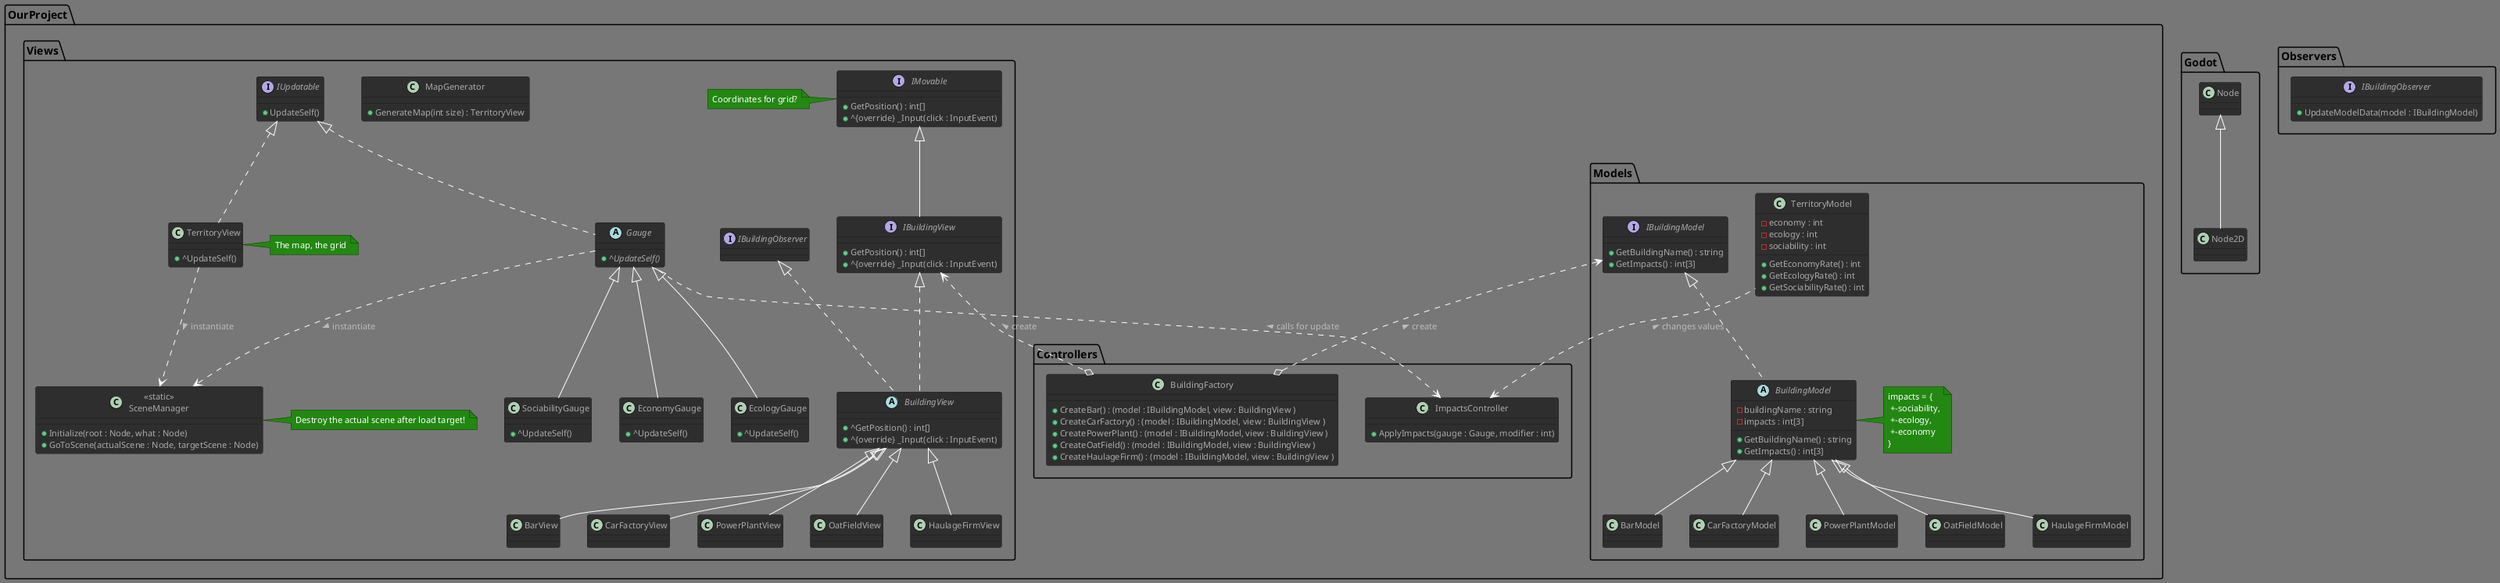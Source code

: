 @startuml

!theme reddress-darkgreen

package Godot {
    class Node
    class Node2D extends Node
}

package Observers{
    interface IBuildingObserver {
        + UpdateModelData(model : IBuildingModel)
    }

}

package OurProject {

package Models {
    class TerritoryModel {
        /' Rates '/
        - economy : int
        - ecology : int
        - sociability : int
        + GetEconomyRate() : int
        + GetEcologyRate() : int
        + GetSociabilityRate() : int
    }

    abstract BuildingModel implements IBuildingModel {
        - buildingName : string
        - impacts : int[3]
        + GetBuildingName() : string
        + GetImpacts() : int[3]
    }

    interface IBuildingModel{
        + GetBuildingName() : string
        + GetImpacts() : int[3]
    }

    /' Some examples '/
    class BarModel
    class CarFactoryModel
    class PowerPlantModel
    class OatFieldModel
    class HaulageFirmModel

    BuildingModel <|-- BarModel
    BuildingModel <|-- CarFactoryModel
    BuildingModel <|-- PowerPlantModel
    BuildingModel <|-- OatFieldModel
    BuildingModel <|-- HaulageFirmModel

    note "impacts = {\n +-sociability,\n +-ecology,\n +-economy\n} " as ImpactsNote
     BuildingModel - ImpactsNote
}


package Views {

    interface IBuildingView implements IMovable {
        + GetPosition() : int[]
        + ^{override} _Input(click : InputEvent)
    }

    abstract BuildingView implements IBuildingView, IBuildingObserver {
        + ^GetPosition() : int[]
        + ^{override} _Input(click : InputEvent)
    }

    class "<<static>>\nSceneManager" as SceneManager {
        + Initialize(root : Node, what : Node)
        + GoToScene(actualScene : Node, targetScene : Node)
    }

    class MapGenerator {
        + GenerateMap(int size) : TerritoryView
    }

    interface IUpdatable {
        + UpdateSelf()
    }

    abstract Gauge implements IUpdatable  {
        + ^{abstract} UpdateSelf()
    }

    class EconomyGauge {
        + ^UpdateSelf()
    }

    class EcologyGauge {
        + ^UpdateSelf()
    }

    class SociabilityGauge {
        + ^UpdateSelf()
    }

    class TerritoryView implements IUpdatable {
        + ^UpdateSelf()
    }

    interface IMovable{
        + GetPosition() : int[]
        + ^{override} _Input(click : InputEvent)
    }



    note "The map, the grid" as MapNote
    note "Coordinates for grid?" as CoordinatesNote
    note "Destroy the actual scene after load target!" as DestroySceneNote
    SceneManager - DestroySceneNote
    CoordinatesNote - IMovable
    MapNote - TerritoryView
    Gauge <|-- EconomyGauge
    Gauge <|-- EcologyGauge
    Gauge <|-- SociabilityGauge
    SceneManager <..up Gauge : < instantiate
    SceneManager <..up TerritoryView : < instantiate

    /' Some examples '/
    class BarView
    class CarFactoryView
    class PowerPlantView
    class OatFieldView
    class HaulageFirmView

    BuildingView <|-- BarView
    BuildingView <|-- CarFactoryView
    BuildingView <|-- PowerPlantView
    BuildingView <|-- OatFieldView
    BuildingView <|-- HaulageFirmView

}


package Controllers {
    class ImpactsController{
        + ApplyImpacts(gauge : Gauge, modifier : int)
    }

    class BuildingFactory{
            /' Some examples '/
            + CreateBar() : (model : IBuildingModel, view : BuildingView )
            + CreateCarFactory() : (model : IBuildingModel, view : BuildingView )
            + CreatePowerPlant() : (model : IBuildingModel, view : BuildingView )
            + CreateOatField() : (model : IBuildingModel, view : BuildingView )
            + CreateHaulageFirm() : (model : IBuildingModel, view : BuildingView )
        }
    IBuildingModel <..o BuildingFactory : < create
    IBuildingView <..o BuildingFactory : < create

    ImpactsController <.. TerritoryModel : > changes values
    ImpactsController <.. Gauge : > calls for update
}






}
@enduml
